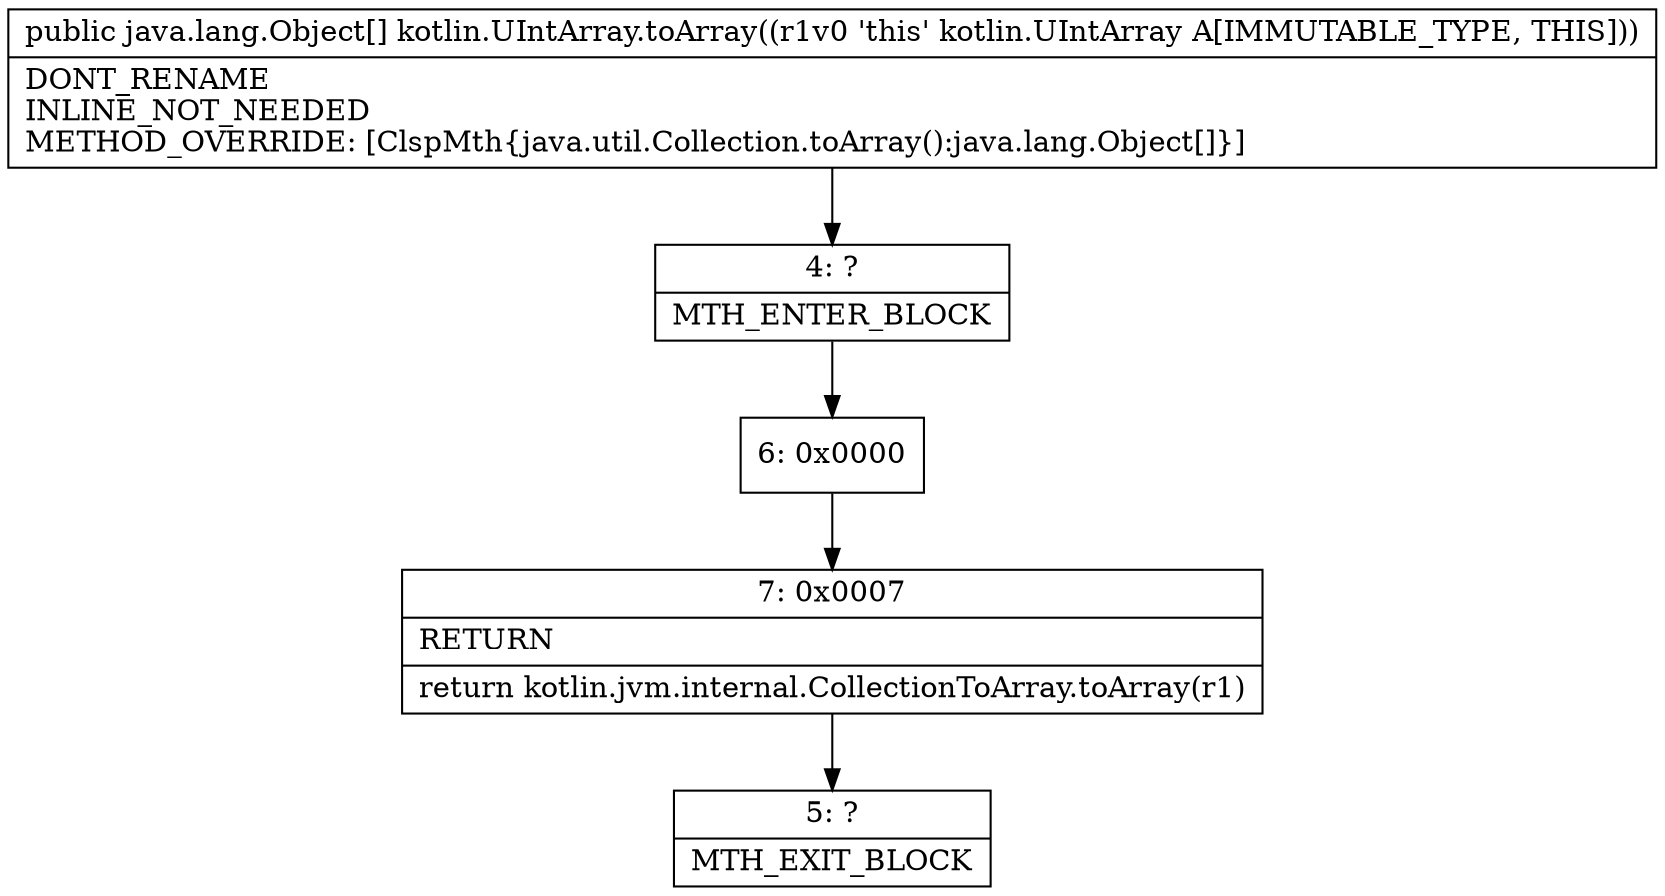 digraph "CFG forkotlin.UIntArray.toArray()[Ljava\/lang\/Object;" {
Node_4 [shape=record,label="{4\:\ ?|MTH_ENTER_BLOCK\l}"];
Node_6 [shape=record,label="{6\:\ 0x0000}"];
Node_7 [shape=record,label="{7\:\ 0x0007|RETURN\l|return kotlin.jvm.internal.CollectionToArray.toArray(r1)\l}"];
Node_5 [shape=record,label="{5\:\ ?|MTH_EXIT_BLOCK\l}"];
MethodNode[shape=record,label="{public java.lang.Object[] kotlin.UIntArray.toArray((r1v0 'this' kotlin.UIntArray A[IMMUTABLE_TYPE, THIS]))  | DONT_RENAME\lINLINE_NOT_NEEDED\lMETHOD_OVERRIDE: [ClspMth\{java.util.Collection.toArray():java.lang.Object[]\}]\l}"];
MethodNode -> Node_4;Node_4 -> Node_6;
Node_6 -> Node_7;
Node_7 -> Node_5;
}

